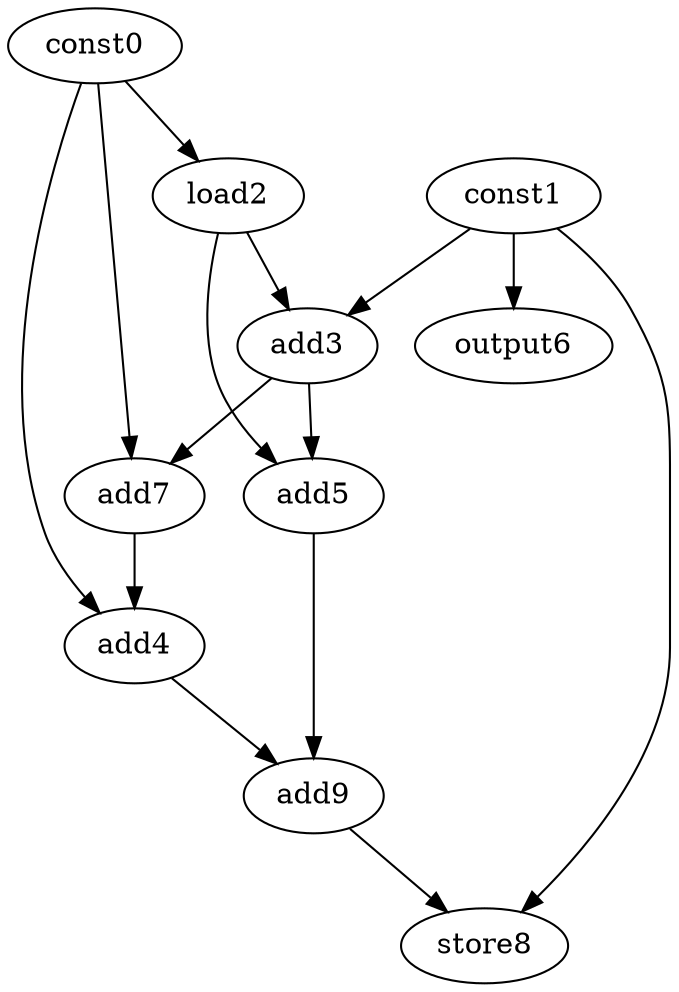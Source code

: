 digraph G { 
const0[opcode=const]; 
const1[opcode=const]; 
load2[opcode=load]; 
add3[opcode=add]; 
add4[opcode=add]; 
add5[opcode=add]; 
output6[opcode=output]; 
add7[opcode=add]; 
store8[opcode=store]; 
add9[opcode=add]; 
const0->load2[operand=0];
const1->output6[operand=0];
const1->add3[operand=0];
load2->add3[operand=1];
load2->add5[operand=0];
add3->add5[operand=1];
const0->add7[operand=0];
add3->add7[operand=1];
const0->add4[operand=0];
add7->add4[operand=1];
add4->add9[operand=0];
add5->add9[operand=1];
const1->store8[operand=0];
add9->store8[operand=1];
}

